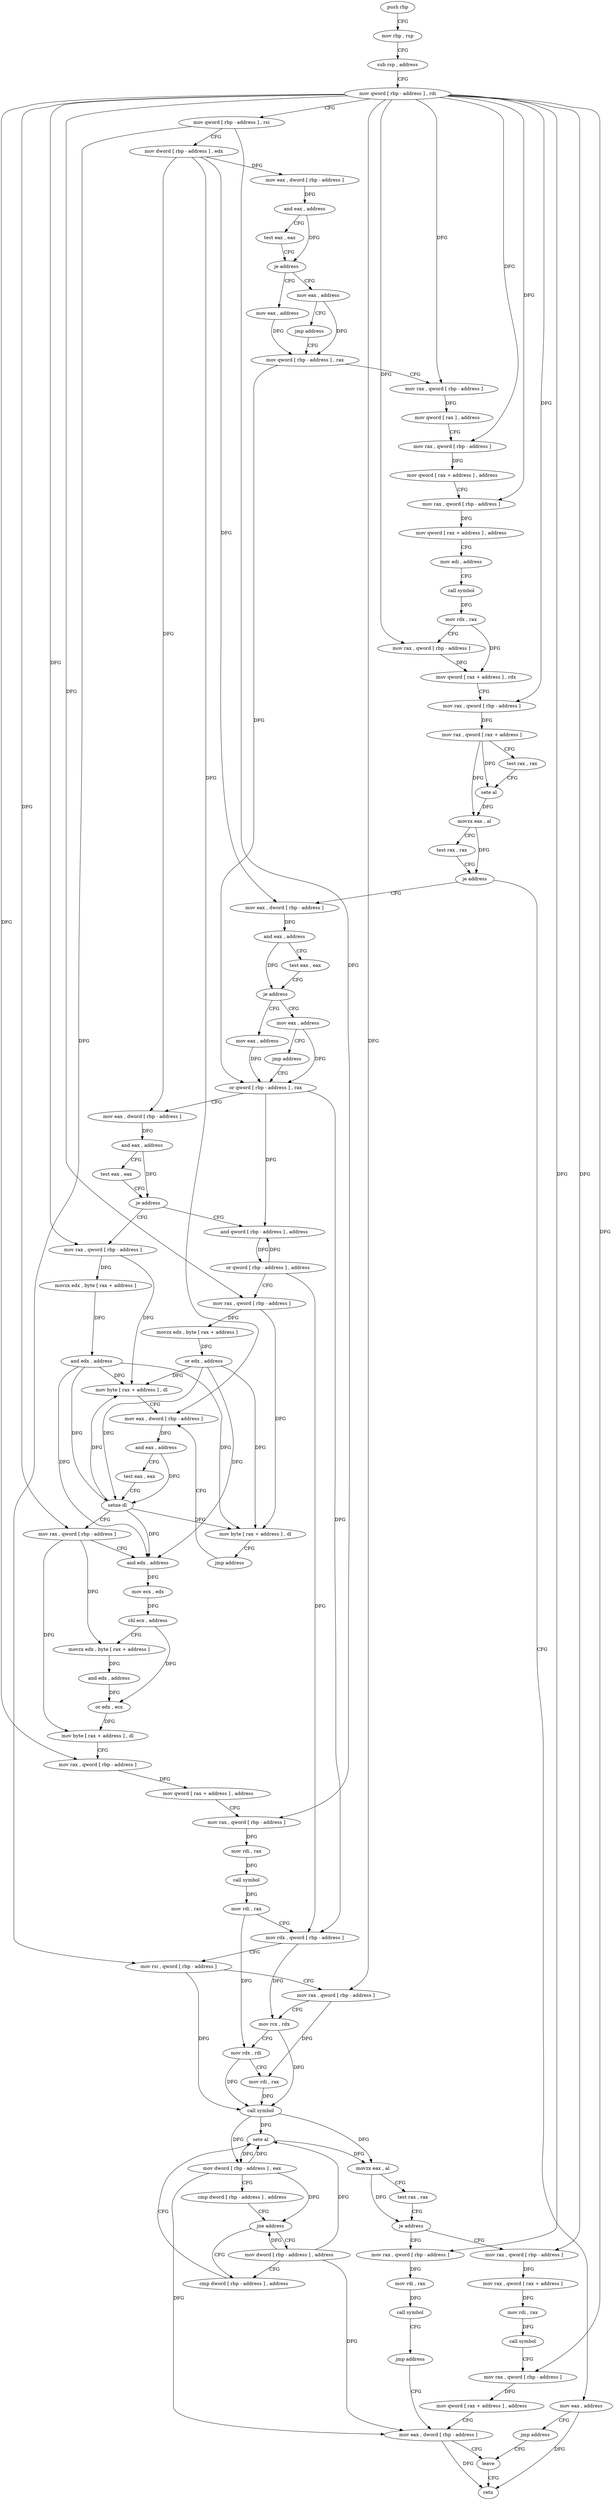 digraph "func" {
"309642" [label = "push rbp" ]
"309643" [label = "mov rbp , rsp" ]
"309646" [label = "sub rsp , address" ]
"309650" [label = "mov qword [ rbp - address ] , rdi" ]
"309654" [label = "mov qword [ rbp - address ] , rsi" ]
"309658" [label = "mov dword [ rbp - address ] , edx" ]
"309661" [label = "mov eax , dword [ rbp - address ]" ]
"309664" [label = "and eax , address" ]
"309667" [label = "test eax , eax" ]
"309669" [label = "je address" ]
"309678" [label = "mov eax , address" ]
"309671" [label = "mov eax , address" ]
"309683" [label = "mov qword [ rbp - address ] , rax" ]
"309676" [label = "jmp address" ]
"309775" [label = "mov eax , dword [ rbp - address ]" ]
"309778" [label = "and eax , address" ]
"309781" [label = "test eax , eax" ]
"309783" [label = "je address" ]
"309792" [label = "mov eax , address" ]
"309785" [label = "mov eax , address" ]
"309765" [label = "mov eax , address" ]
"309770" [label = "jmp address" ]
"310018" [label = "leave" ]
"309687" [label = "mov rax , qword [ rbp - address ]" ]
"309691" [label = "mov qword [ rax ] , address" ]
"309698" [label = "mov rax , qword [ rbp - address ]" ]
"309702" [label = "mov qword [ rax + address ] , address" ]
"309710" [label = "mov rax , qword [ rbp - address ]" ]
"309714" [label = "mov qword [ rax + address ] , address" ]
"309722" [label = "mov edi , address" ]
"309727" [label = "call symbol" ]
"309732" [label = "mov rdx , rax" ]
"309735" [label = "mov rax , qword [ rbp - address ]" ]
"309739" [label = "mov qword [ rax + address ] , rdx" ]
"309743" [label = "mov rax , qword [ rbp - address ]" ]
"309747" [label = "mov rax , qword [ rax + address ]" ]
"309751" [label = "test rax , rax" ]
"309754" [label = "sete al" ]
"309757" [label = "movzx eax , al" ]
"309760" [label = "test rax , rax" ]
"309763" [label = "je address" ]
"309797" [label = "or qword [ rbp - address ] , rax" ]
"309790" [label = "jmp address" ]
"310019" [label = "retn" ]
"309840" [label = "mov rax , qword [ rbp - address ]" ]
"309844" [label = "movzx edx , byte [ rax + address ]" ]
"309848" [label = "and edx , address" ]
"309851" [label = "mov byte [ rax + address ] , dl" ]
"309854" [label = "mov eax , dword [ rbp - address ]" ]
"309811" [label = "and qword [ rbp - address ] , address" ]
"309816" [label = "or qword [ rbp - address ] , address" ]
"309824" [label = "mov rax , qword [ rbp - address ]" ]
"309828" [label = "movzx edx , byte [ rax + address ]" ]
"309832" [label = "or edx , address" ]
"309835" [label = "mov byte [ rax + address ] , dl" ]
"309838" [label = "jmp address" ]
"309801" [label = "mov eax , dword [ rbp - address ]" ]
"309804" [label = "and eax , address" ]
"309807" [label = "test eax , eax" ]
"309809" [label = "je address" ]
"309958" [label = "cmp dword [ rbp - address ] , address" ]
"309962" [label = "sete al" ]
"309965" [label = "movzx eax , al" ]
"309968" [label = "test rax , rax" ]
"309971" [label = "je address" ]
"309987" [label = "mov rax , qword [ rbp - address ]" ]
"309973" [label = "mov rax , qword [ rbp - address ]" ]
"309951" [label = "mov dword [ rbp - address ] , address" ]
"309857" [label = "and eax , address" ]
"309860" [label = "test eax , eax" ]
"309862" [label = "setne dl" ]
"309865" [label = "mov rax , qword [ rbp - address ]" ]
"309869" [label = "and edx , address" ]
"309872" [label = "mov ecx , edx" ]
"309874" [label = "shl ecx , address" ]
"309877" [label = "movzx edx , byte [ rax + address ]" ]
"309881" [label = "and edx , address" ]
"309884" [label = "or edx , ecx" ]
"309886" [label = "mov byte [ rax + address ] , dl" ]
"309889" [label = "mov rax , qword [ rbp - address ]" ]
"309893" [label = "mov qword [ rax + address ] , address" ]
"309901" [label = "mov rax , qword [ rbp - address ]" ]
"309905" [label = "mov rdi , rax" ]
"309908" [label = "call symbol" ]
"309913" [label = "mov rdi , rax" ]
"309916" [label = "mov rdx , qword [ rbp - address ]" ]
"309920" [label = "mov rsi , qword [ rbp - address ]" ]
"309924" [label = "mov rax , qword [ rbp - address ]" ]
"309928" [label = "mov rcx , rdx" ]
"309931" [label = "mov rdx , rdi" ]
"309934" [label = "mov rdi , rax" ]
"309937" [label = "call symbol" ]
"309942" [label = "mov dword [ rbp - address ] , eax" ]
"309945" [label = "cmp dword [ rbp - address ] , address" ]
"309949" [label = "jne address" ]
"309991" [label = "mov rax , qword [ rax + address ]" ]
"309995" [label = "mov rdi , rax" ]
"309998" [label = "call symbol" ]
"310003" [label = "mov rax , qword [ rbp - address ]" ]
"310007" [label = "mov qword [ rax + address ] , address" ]
"310015" [label = "mov eax , dword [ rbp - address ]" ]
"309977" [label = "mov rdi , rax" ]
"309980" [label = "call symbol" ]
"309985" [label = "jmp address" ]
"309642" -> "309643" [ label = "CFG" ]
"309643" -> "309646" [ label = "CFG" ]
"309646" -> "309650" [ label = "CFG" ]
"309650" -> "309654" [ label = "CFG" ]
"309650" -> "309687" [ label = "DFG" ]
"309650" -> "309698" [ label = "DFG" ]
"309650" -> "309710" [ label = "DFG" ]
"309650" -> "309735" [ label = "DFG" ]
"309650" -> "309743" [ label = "DFG" ]
"309650" -> "309840" [ label = "DFG" ]
"309650" -> "309824" [ label = "DFG" ]
"309650" -> "309865" [ label = "DFG" ]
"309650" -> "309889" [ label = "DFG" ]
"309650" -> "309924" [ label = "DFG" ]
"309650" -> "309987" [ label = "DFG" ]
"309650" -> "310003" [ label = "DFG" ]
"309650" -> "309973" [ label = "DFG" ]
"309654" -> "309658" [ label = "CFG" ]
"309654" -> "309901" [ label = "DFG" ]
"309654" -> "309920" [ label = "DFG" ]
"309658" -> "309661" [ label = "DFG" ]
"309658" -> "309775" [ label = "DFG" ]
"309658" -> "309801" [ label = "DFG" ]
"309658" -> "309854" [ label = "DFG" ]
"309661" -> "309664" [ label = "DFG" ]
"309664" -> "309667" [ label = "CFG" ]
"309664" -> "309669" [ label = "DFG" ]
"309667" -> "309669" [ label = "CFG" ]
"309669" -> "309678" [ label = "CFG" ]
"309669" -> "309671" [ label = "CFG" ]
"309678" -> "309683" [ label = "DFG" ]
"309671" -> "309676" [ label = "CFG" ]
"309671" -> "309683" [ label = "DFG" ]
"309683" -> "309687" [ label = "CFG" ]
"309683" -> "309797" [ label = "DFG" ]
"309676" -> "309683" [ label = "CFG" ]
"309775" -> "309778" [ label = "DFG" ]
"309778" -> "309781" [ label = "CFG" ]
"309778" -> "309783" [ label = "DFG" ]
"309781" -> "309783" [ label = "CFG" ]
"309783" -> "309792" [ label = "CFG" ]
"309783" -> "309785" [ label = "CFG" ]
"309792" -> "309797" [ label = "DFG" ]
"309785" -> "309790" [ label = "CFG" ]
"309785" -> "309797" [ label = "DFG" ]
"309765" -> "309770" [ label = "CFG" ]
"309765" -> "310019" [ label = "DFG" ]
"309770" -> "310018" [ label = "CFG" ]
"310018" -> "310019" [ label = "CFG" ]
"309687" -> "309691" [ label = "DFG" ]
"309691" -> "309698" [ label = "CFG" ]
"309698" -> "309702" [ label = "DFG" ]
"309702" -> "309710" [ label = "CFG" ]
"309710" -> "309714" [ label = "DFG" ]
"309714" -> "309722" [ label = "CFG" ]
"309722" -> "309727" [ label = "CFG" ]
"309727" -> "309732" [ label = "DFG" ]
"309732" -> "309735" [ label = "CFG" ]
"309732" -> "309739" [ label = "DFG" ]
"309735" -> "309739" [ label = "DFG" ]
"309739" -> "309743" [ label = "CFG" ]
"309743" -> "309747" [ label = "DFG" ]
"309747" -> "309751" [ label = "CFG" ]
"309747" -> "309754" [ label = "DFG" ]
"309747" -> "309757" [ label = "DFG" ]
"309751" -> "309754" [ label = "CFG" ]
"309754" -> "309757" [ label = "DFG" ]
"309757" -> "309760" [ label = "CFG" ]
"309757" -> "309763" [ label = "DFG" ]
"309760" -> "309763" [ label = "CFG" ]
"309763" -> "309775" [ label = "CFG" ]
"309763" -> "309765" [ label = "CFG" ]
"309797" -> "309801" [ label = "CFG" ]
"309797" -> "309811" [ label = "DFG" ]
"309797" -> "309916" [ label = "DFG" ]
"309790" -> "309797" [ label = "CFG" ]
"309840" -> "309844" [ label = "DFG" ]
"309840" -> "309851" [ label = "DFG" ]
"309844" -> "309848" [ label = "DFG" ]
"309848" -> "309851" [ label = "DFG" ]
"309848" -> "309835" [ label = "DFG" ]
"309848" -> "309862" [ label = "DFG" ]
"309848" -> "309869" [ label = "DFG" ]
"309851" -> "309854" [ label = "CFG" ]
"309854" -> "309857" [ label = "DFG" ]
"309811" -> "309816" [ label = "DFG" ]
"309816" -> "309824" [ label = "CFG" ]
"309816" -> "309811" [ label = "DFG" ]
"309816" -> "309916" [ label = "DFG" ]
"309824" -> "309828" [ label = "DFG" ]
"309824" -> "309835" [ label = "DFG" ]
"309828" -> "309832" [ label = "DFG" ]
"309832" -> "309835" [ label = "DFG" ]
"309832" -> "309851" [ label = "DFG" ]
"309832" -> "309862" [ label = "DFG" ]
"309832" -> "309869" [ label = "DFG" ]
"309835" -> "309838" [ label = "CFG" ]
"309838" -> "309854" [ label = "CFG" ]
"309801" -> "309804" [ label = "DFG" ]
"309804" -> "309807" [ label = "CFG" ]
"309804" -> "309809" [ label = "DFG" ]
"309807" -> "309809" [ label = "CFG" ]
"309809" -> "309840" [ label = "CFG" ]
"309809" -> "309811" [ label = "CFG" ]
"309958" -> "309962" [ label = "CFG" ]
"309962" -> "309965" [ label = "DFG" ]
"309962" -> "309942" [ label = "DFG" ]
"309965" -> "309968" [ label = "CFG" ]
"309965" -> "309971" [ label = "DFG" ]
"309968" -> "309971" [ label = "CFG" ]
"309971" -> "309987" [ label = "CFG" ]
"309971" -> "309973" [ label = "CFG" ]
"309987" -> "309991" [ label = "DFG" ]
"309973" -> "309977" [ label = "DFG" ]
"309951" -> "309958" [ label = "CFG" ]
"309951" -> "309949" [ label = "DFG" ]
"309951" -> "309962" [ label = "DFG" ]
"309951" -> "310015" [ label = "DFG" ]
"309857" -> "309860" [ label = "CFG" ]
"309857" -> "309862" [ label = "DFG" ]
"309860" -> "309862" [ label = "CFG" ]
"309862" -> "309865" [ label = "CFG" ]
"309862" -> "309851" [ label = "DFG" ]
"309862" -> "309835" [ label = "DFG" ]
"309862" -> "309869" [ label = "DFG" ]
"309865" -> "309869" [ label = "CFG" ]
"309865" -> "309877" [ label = "DFG" ]
"309865" -> "309886" [ label = "DFG" ]
"309869" -> "309872" [ label = "DFG" ]
"309872" -> "309874" [ label = "DFG" ]
"309874" -> "309877" [ label = "CFG" ]
"309874" -> "309884" [ label = "DFG" ]
"309877" -> "309881" [ label = "DFG" ]
"309881" -> "309884" [ label = "DFG" ]
"309884" -> "309886" [ label = "DFG" ]
"309886" -> "309889" [ label = "CFG" ]
"309889" -> "309893" [ label = "DFG" ]
"309893" -> "309901" [ label = "CFG" ]
"309901" -> "309905" [ label = "DFG" ]
"309905" -> "309908" [ label = "DFG" ]
"309908" -> "309913" [ label = "DFG" ]
"309913" -> "309916" [ label = "CFG" ]
"309913" -> "309931" [ label = "DFG" ]
"309916" -> "309920" [ label = "CFG" ]
"309916" -> "309928" [ label = "DFG" ]
"309920" -> "309924" [ label = "CFG" ]
"309920" -> "309937" [ label = "DFG" ]
"309924" -> "309928" [ label = "CFG" ]
"309924" -> "309934" [ label = "DFG" ]
"309928" -> "309931" [ label = "CFG" ]
"309928" -> "309937" [ label = "DFG" ]
"309931" -> "309934" [ label = "CFG" ]
"309931" -> "309937" [ label = "DFG" ]
"309934" -> "309937" [ label = "DFG" ]
"309937" -> "309942" [ label = "DFG" ]
"309937" -> "309962" [ label = "DFG" ]
"309937" -> "309965" [ label = "DFG" ]
"309942" -> "309945" [ label = "CFG" ]
"309942" -> "309949" [ label = "DFG" ]
"309942" -> "309962" [ label = "DFG" ]
"309942" -> "310015" [ label = "DFG" ]
"309945" -> "309949" [ label = "CFG" ]
"309949" -> "309958" [ label = "CFG" ]
"309949" -> "309951" [ label = "CFG" ]
"309991" -> "309995" [ label = "DFG" ]
"309995" -> "309998" [ label = "DFG" ]
"309998" -> "310003" [ label = "CFG" ]
"310003" -> "310007" [ label = "DFG" ]
"310007" -> "310015" [ label = "CFG" ]
"310015" -> "310018" [ label = "CFG" ]
"310015" -> "310019" [ label = "DFG" ]
"309977" -> "309980" [ label = "DFG" ]
"309980" -> "309985" [ label = "CFG" ]
"309985" -> "310015" [ label = "CFG" ]
}
